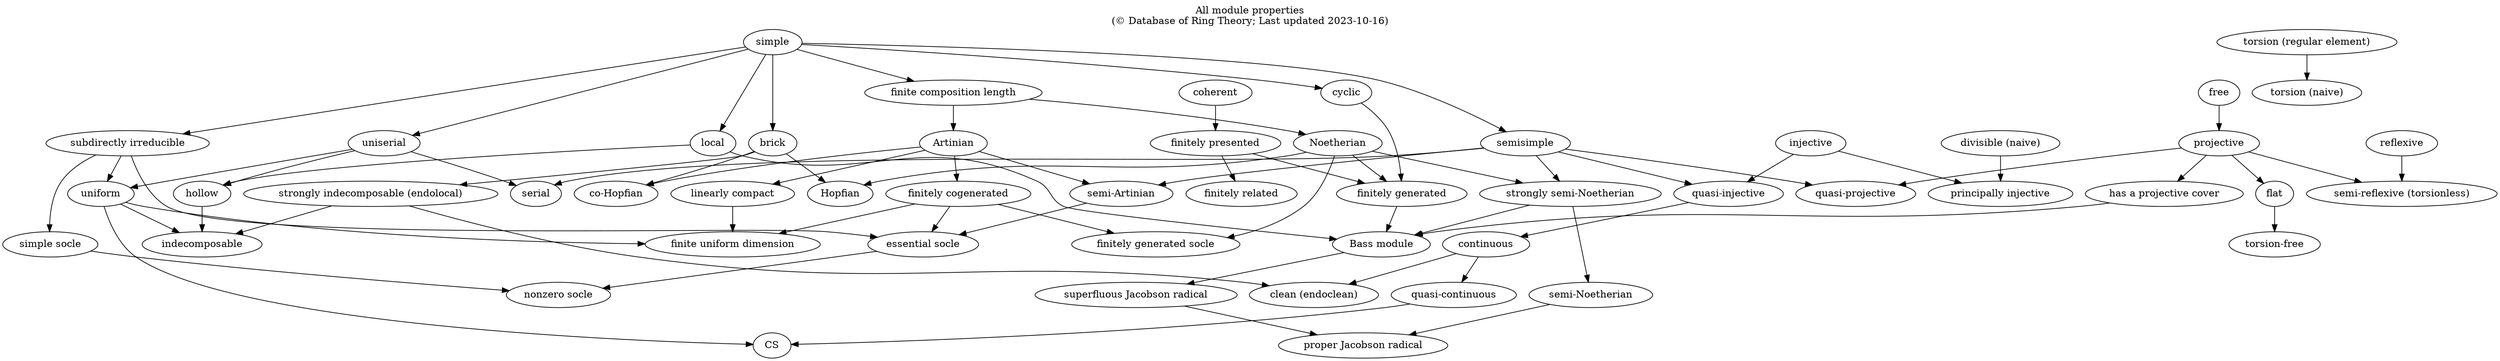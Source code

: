 strict digraph {
    label=<All module properties<br/>(© Database of Ring Theory; Last updated 2023-10-16)>
    URL="https://ringtheory.herokuapp.com/";
    labelloc=top;

    "Noetherian" -> "finitely generated"
    "Artinian" -> "finitely cogenerated"
    "finitely cogenerated" -> "finitely generated socle"
    "finitely cogenerated" -> "essential socle"
    "free" -> "projective"
    "projective" -> "flat"
    "injective" -> "principally injective"
    "coherent" -> "finitely presented"
    "finitely presented" -> "finitely generated"
    "finitely presented" -> "finitely related"
    "cyclic" -> "finitely generated"
    "simple" -> "cyclic"
    "uniserial" -> "serial"
    "uniserial" -> "uniform"
    "reflexive" -> "semi-reflexive (torsionless)"
    "projective" -> "semi-reflexive (torsionless)"
    "simple" -> "finite composition length"
    "finite composition length" -> "Artinian"
    "finite composition length" -> "Noetherian"
    "simple" -> "semisimple"
    "simple" -> "subdirectly irreducible"
    "simple" -> "local"
    "hollow" -> "indecomposable"
    "local" -> "hollow"
    "local" -> "Bass module"
    "finitely generated" -> "Bass module"
    "has a projective cover" -> "Bass module"
    "Bass module" -> "superfluous Jacobson radical"
    "superfluous Jacobson radical" -> "proper Jacobson radical"
    "Noetherian" -> "Hopfian"
    "semisimple" -> "strongly semi-Noetherian"
    "semisimple" -> "semi-Artinian"
    "Noetherian" -> "strongly semi-Noetherian"
    "strongly semi-Noetherian" -> "semi-Noetherian"
    "strongly semi-Noetherian" -> "Bass module"
    "semi-Noetherian" -> "proper Jacobson radical"
    "Artinian" -> "co-Hopfian"
    "simple" -> "uniserial"
    "torsion (regular element)" -> "torsion (naive)"
    "semisimple" -> "serial"
    "uniform" -> "indecomposable"
    "brick" -> "strongly indecomposable (endolocal)"
    brick -> Hopfian
    brick -> "co-Hopfian"
    "strongly indecomposable (endolocal)" -> "indecomposable"
    "simple" -> "brick"
    "flat" -> "torsion-free"
    "finitely cogenerated" -> "finite uniform dimension"
    "divisible (naive)" -> "principally injective"
    "uniform" -> "finite uniform dimension"
    "Noetherian" -> "finitely generated socle"
    "continuous" -> "quasi-continuous"
    "quasi-continuous" -> "CS"
    "quasi-injective" -> "continuous"
    "injective" -> "quasi-injective"
    "continuous" -> "clean (endoclean)"
    "strongly indecomposable (endolocal)" -> "clean (endoclean)"
    "semisimple" -> "quasi-injective"
    "semisimple" -> "quasi-projective"
    "uniserial" -> "hollow"
    "uniform" -> "CS"
    "subdirectly irreducible" -> "uniform"
    "subdirectly irreducible" -> "simple socle"
    "subdirectly irreducible" -> "essential socle"
    "essential socle" -> "nonzero socle"
    "simple socle" -> "nonzero socle"
    "projective" -> "quasi-projective"
    "Artinian" -> "semi-Artinian"
    "semi-Artinian" -> "essential socle"
    "projective" -> "has a projective cover"
    "linearly compact" -> "finite uniform dimension"
    "Artinian" -> "linearly compact"
}